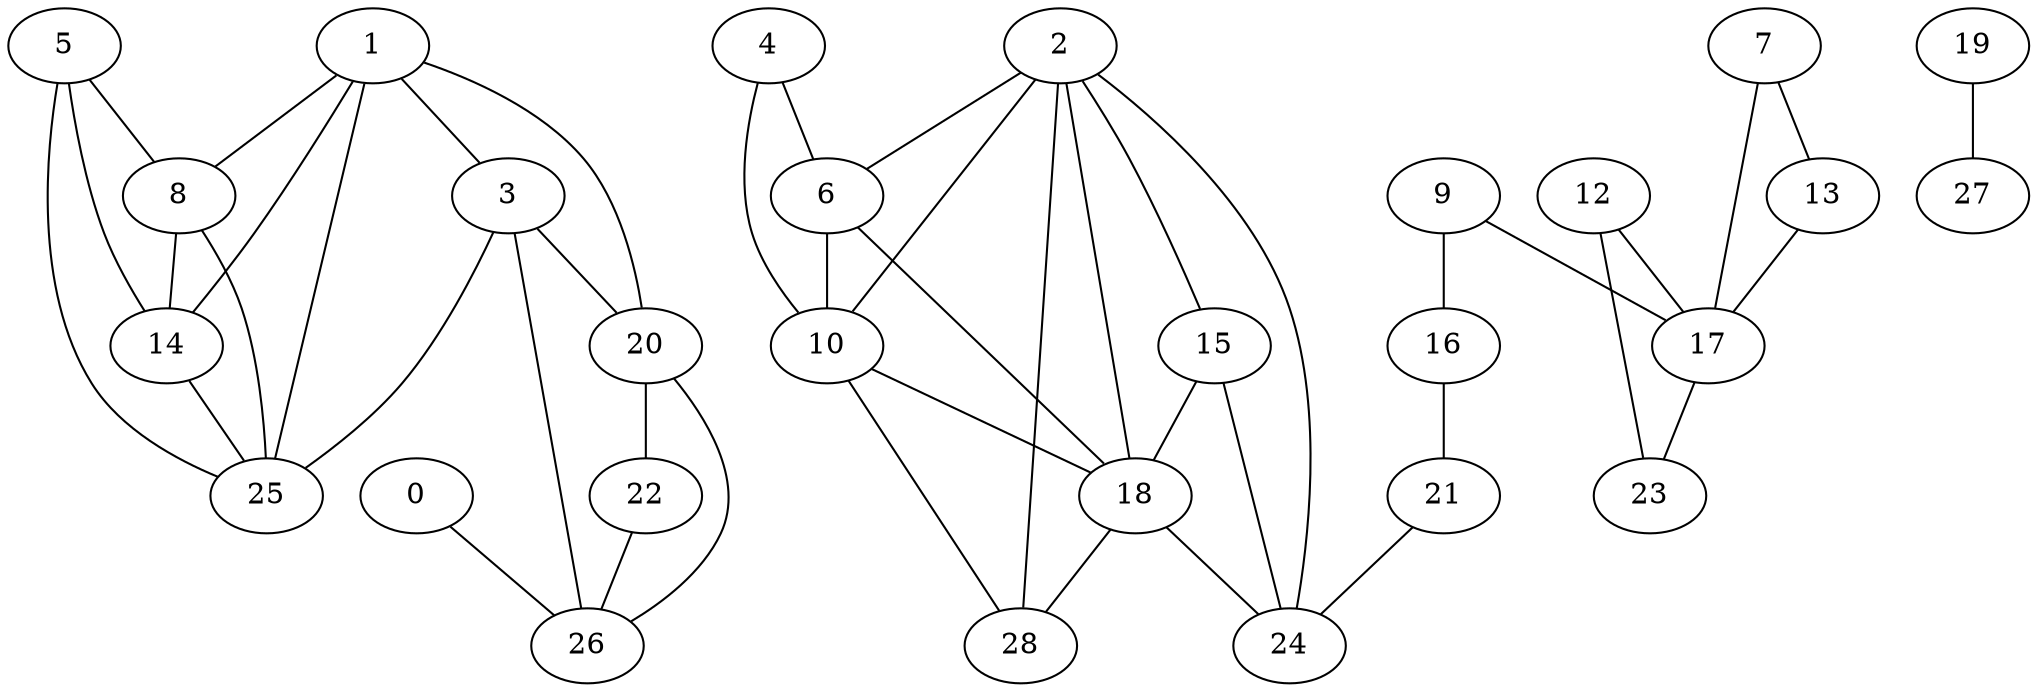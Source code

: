 graph {
    5 -- 25;
    1 -- 20;
    3 -- 25;
    3 -- 26;
    6 -- 18;
    21 -- 24;
    1 -- 8;
    20 -- 22;
    2 -- 28;
    13 -- 17;
    18 -- 28;
    5 -- 8;
    15 -- 18;
    12 -- 23;
    2 -- 24;
    5 -- 14;
    2 -- 15;
    7 -- 17;
    18 -- 24;
    10 -- 18;
    12 -- 17;
    10 -- 28;
    0 -- 26;
    16 -- 21;
    9 -- 17;
    1 -- 14;
    2 -- 6;
    17 -- 23;
    22 -- 26;
    4 -- 10;
    2 -- 10;
    20 -- 26;
    1 -- 25;
    9 -- 16;
    3 -- 20;
    1 -- 3;
    4 -- 6;
    8 -- 25;
    19 -- 27;
    2 -- 18;
    6 -- 10;
    8 -- 14;
    15 -- 24;
    14 -- 25;
    7 -- 13;
}